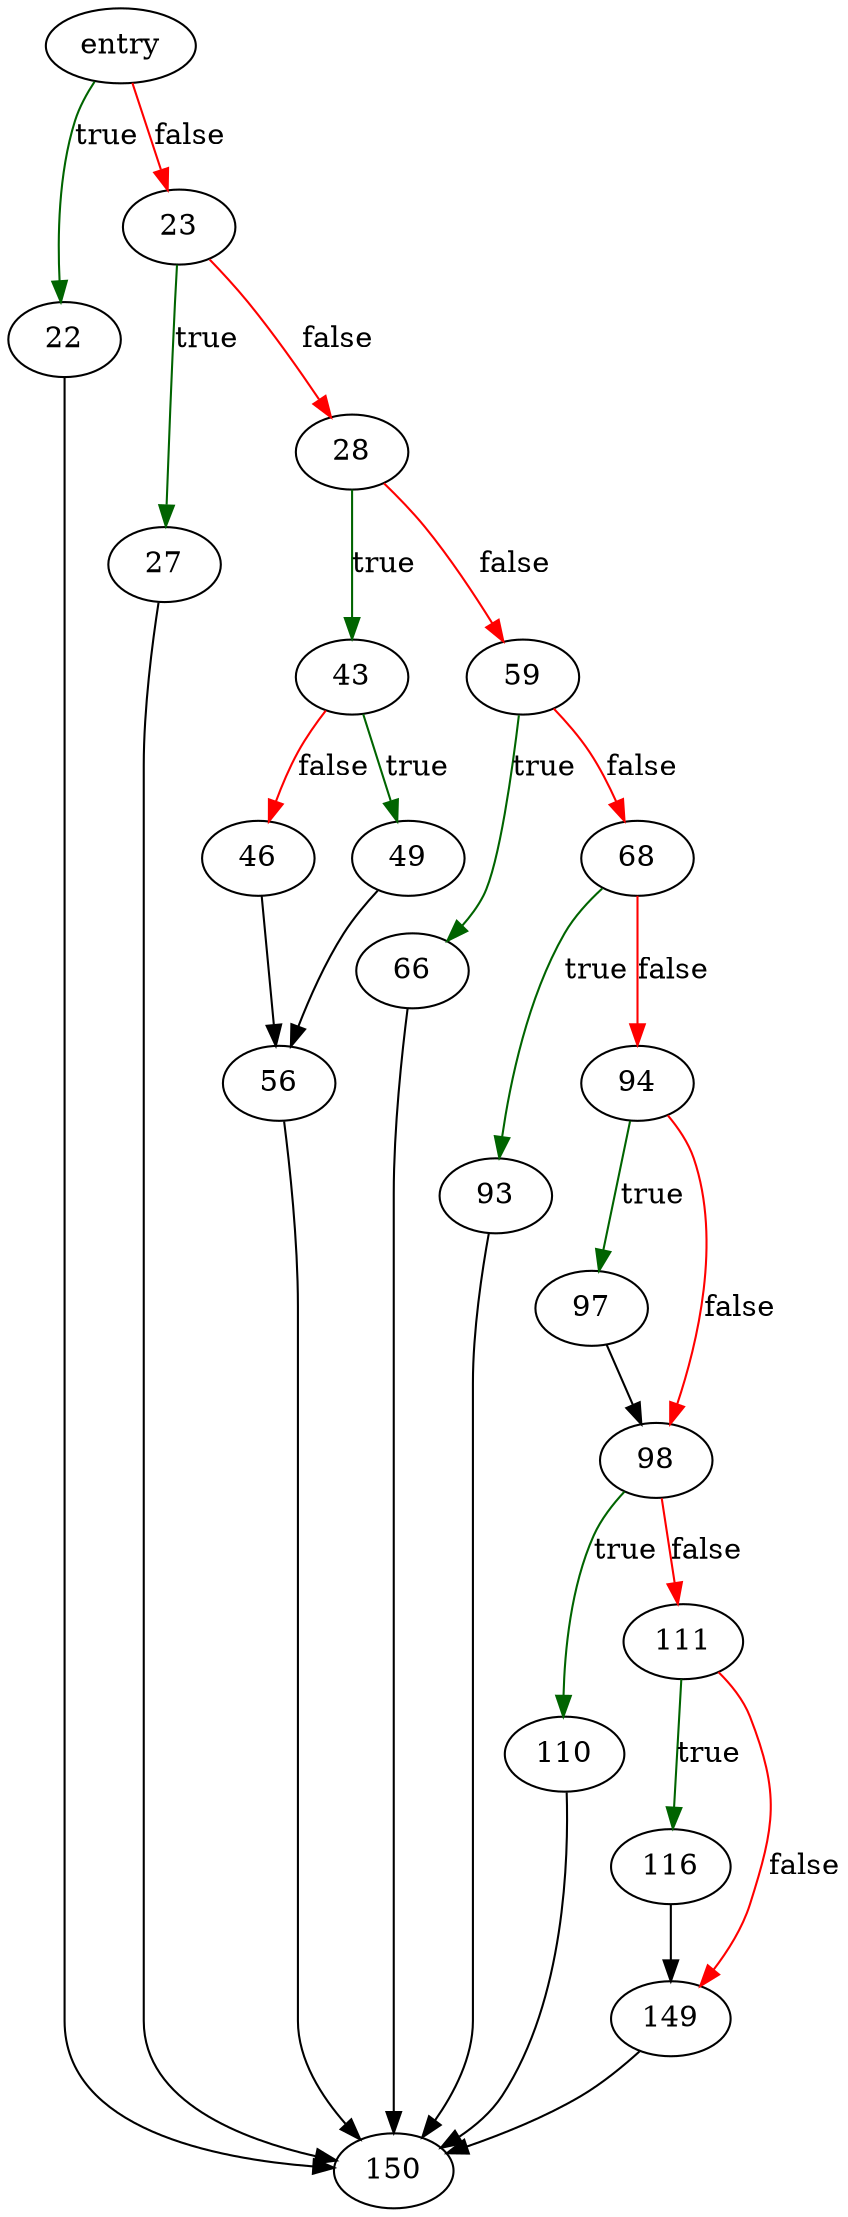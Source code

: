 digraph "sqlite3DropIndex" {
	// Node definitions.
	3 [label=entry];
	22;
	23;
	27;
	28;
	43;
	46;
	49;
	56;
	59;
	66;
	68;
	93;
	94;
	97;
	98;
	110;
	111;
	116;
	149;
	150;

	// Edge definitions.
	3 -> 22 [
		color=darkgreen
		label=true
	];
	3 -> 23 [
		color=red
		label=false
	];
	22 -> 150;
	23 -> 27 [
		color=darkgreen
		label=true
	];
	23 -> 28 [
		color=red
		label=false
	];
	27 -> 150;
	28 -> 43 [
		color=darkgreen
		label=true
	];
	28 -> 59 [
		color=red
		label=false
	];
	43 -> 46 [
		color=red
		label=false
	];
	43 -> 49 [
		color=darkgreen
		label=true
	];
	46 -> 56;
	49 -> 56;
	56 -> 150;
	59 -> 66 [
		color=darkgreen
		label=true
	];
	59 -> 68 [
		color=red
		label=false
	];
	66 -> 150;
	68 -> 93 [
		color=darkgreen
		label=true
	];
	68 -> 94 [
		color=red
		label=false
	];
	93 -> 150;
	94 -> 97 [
		color=darkgreen
		label=true
	];
	94 -> 98 [
		color=red
		label=false
	];
	97 -> 98;
	98 -> 110 [
		color=darkgreen
		label=true
	];
	98 -> 111 [
		color=red
		label=false
	];
	110 -> 150;
	111 -> 116 [
		color=darkgreen
		label=true
	];
	111 -> 149 [
		color=red
		label=false
	];
	116 -> 149;
	149 -> 150;
}